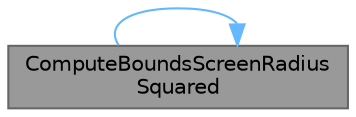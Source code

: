 digraph "ComputeBoundsScreenRadiusSquared"
{
 // INTERACTIVE_SVG=YES
 // LATEX_PDF_SIZE
  bgcolor="transparent";
  edge [fontname=Helvetica,fontsize=10,labelfontname=Helvetica,labelfontsize=10];
  node [fontname=Helvetica,fontsize=10,shape=box,height=0.2,width=0.4];
  rankdir="LR";
  Node1 [id="Node000001",label="ComputeBoundsScreenRadius\lSquared",height=0.2,width=0.4,color="gray40", fillcolor="grey60", style="filled", fontcolor="black",tooltip="Computes the screen radius squared of a given sphere bounds in the given view."];
  Node1 -> Node1 [id="edge1_Node000001_Node000001",color="steelblue1",style="solid",tooltip=" "];
}
